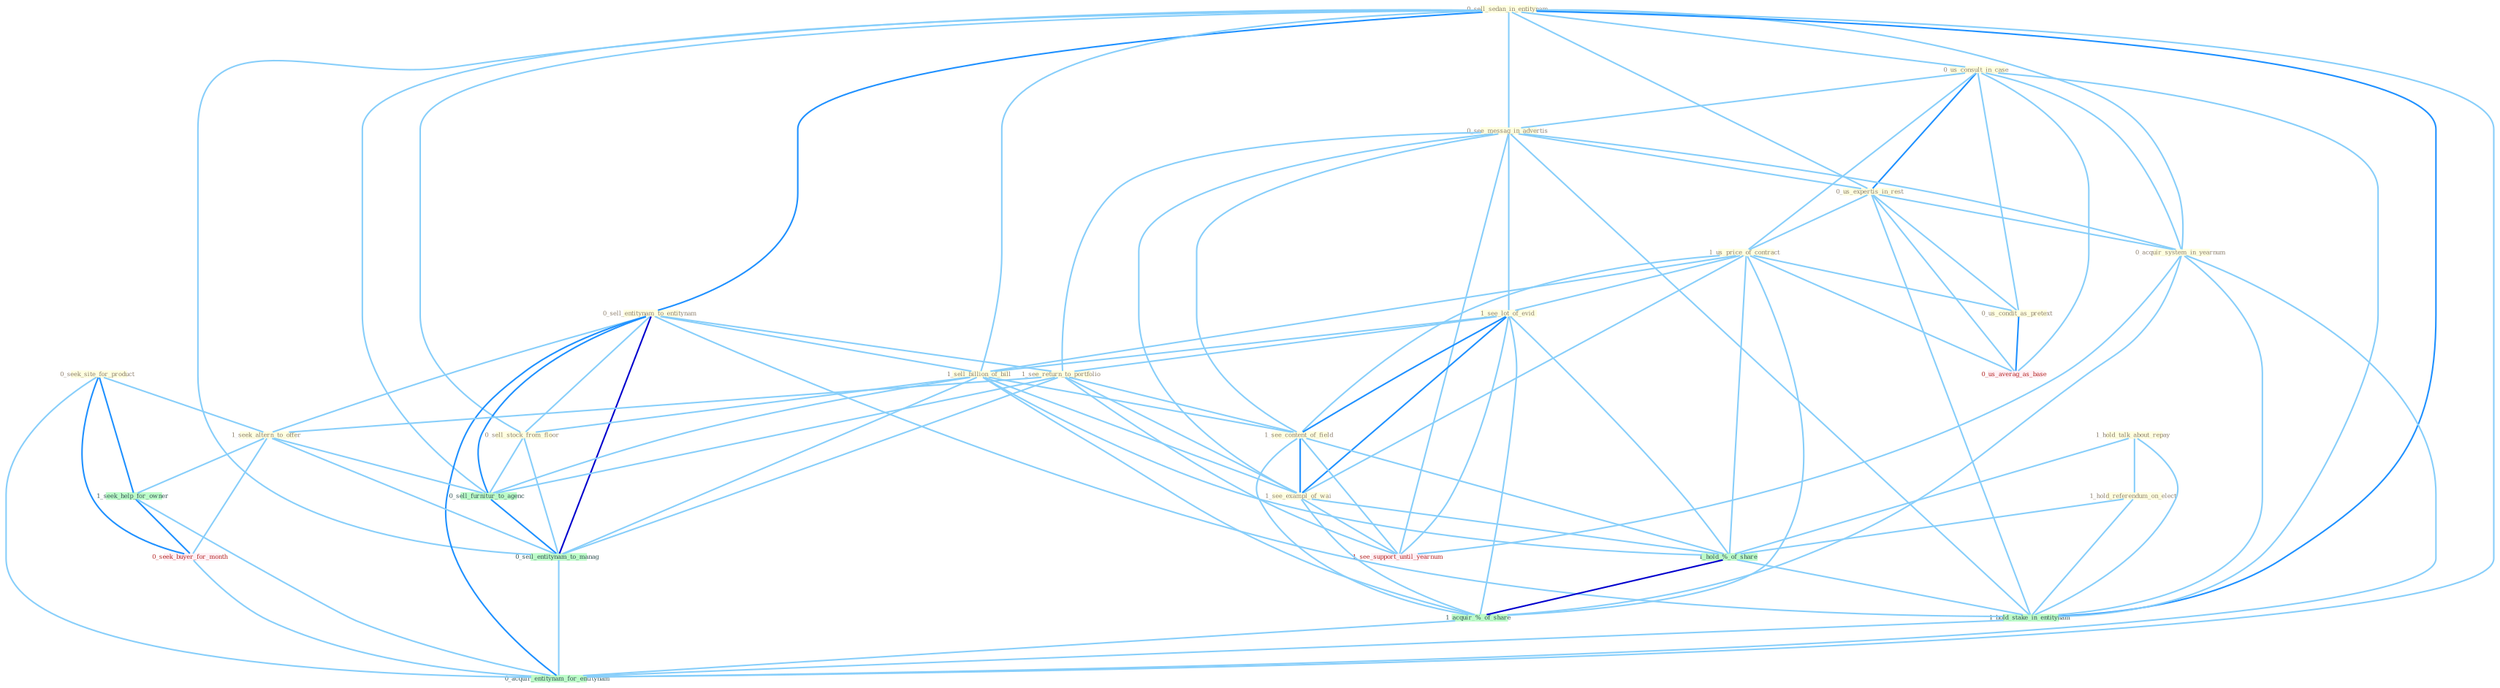 Graph G{ 
    node
    [shape=polygon,style=filled,width=.5,height=.06,color="#BDFCC9",fixedsize=true,fontsize=4,
    fontcolor="#2f4f4f"];
    {node
    [color="#ffffe0", fontcolor="#8b7d6b"] "0_seek_site_for_product " "0_sell_sedan_in_entitynam " "0_sell_entitynam_to_entitynam " "0_us_consult_in_case " "1_hold_talk_about_repay " "0_see_messag_in_advertis " "0_us_expertis_in_rest " "1_us_price_of_contract " "1_see_lot_of_evid " "1_sell_billion_of_bill " "0_sell_stock_from_floor " "1_see_return_to_portfolio " "1_see_content_of_field " "0_us_condit_as_pretext " "1_seek_altern_to_offer " "1_hold_referendum_on_elect " "1_see_exampl_of_wai " "0_acquir_system_in_yearnum "}
{node [color="#fff0f5", fontcolor="#b22222"] "0_seek_buyer_for_month " "1_see_support_until_yearnum " "0_us_averag_as_base "}
edge [color="#B0E2FF"];

	"0_seek_site_for_product " -- "1_seek_altern_to_offer " [w="1", color="#87cefa" ];
	"0_seek_site_for_product " -- "1_seek_help_for_owner " [w="2", color="#1e90ff" , len=0.8];
	"0_seek_site_for_product " -- "0_seek_buyer_for_month " [w="2", color="#1e90ff" , len=0.8];
	"0_seek_site_for_product " -- "0_acquir_entitynam_for_entitynam " [w="1", color="#87cefa" ];
	"0_sell_sedan_in_entitynam " -- "0_sell_entitynam_to_entitynam " [w="2", color="#1e90ff" , len=0.8];
	"0_sell_sedan_in_entitynam " -- "0_us_consult_in_case " [w="1", color="#87cefa" ];
	"0_sell_sedan_in_entitynam " -- "0_see_messag_in_advertis " [w="1", color="#87cefa" ];
	"0_sell_sedan_in_entitynam " -- "0_us_expertis_in_rest " [w="1", color="#87cefa" ];
	"0_sell_sedan_in_entitynam " -- "1_sell_billion_of_bill " [w="1", color="#87cefa" ];
	"0_sell_sedan_in_entitynam " -- "0_sell_stock_from_floor " [w="1", color="#87cefa" ];
	"0_sell_sedan_in_entitynam " -- "0_acquir_system_in_yearnum " [w="1", color="#87cefa" ];
	"0_sell_sedan_in_entitynam " -- "1_hold_stake_in_entitynam " [w="2", color="#1e90ff" , len=0.8];
	"0_sell_sedan_in_entitynam " -- "0_sell_furnitur_to_agenc " [w="1", color="#87cefa" ];
	"0_sell_sedan_in_entitynam " -- "0_sell_entitynam_to_manag " [w="1", color="#87cefa" ];
	"0_sell_sedan_in_entitynam " -- "0_acquir_entitynam_for_entitynam " [w="1", color="#87cefa" ];
	"0_sell_entitynam_to_entitynam " -- "1_sell_billion_of_bill " [w="1", color="#87cefa" ];
	"0_sell_entitynam_to_entitynam " -- "0_sell_stock_from_floor " [w="1", color="#87cefa" ];
	"0_sell_entitynam_to_entitynam " -- "1_see_return_to_portfolio " [w="1", color="#87cefa" ];
	"0_sell_entitynam_to_entitynam " -- "1_seek_altern_to_offer " [w="1", color="#87cefa" ];
	"0_sell_entitynam_to_entitynam " -- "1_hold_stake_in_entitynam " [w="1", color="#87cefa" ];
	"0_sell_entitynam_to_entitynam " -- "0_sell_furnitur_to_agenc " [w="2", color="#1e90ff" , len=0.8];
	"0_sell_entitynam_to_entitynam " -- "0_sell_entitynam_to_manag " [w="3", color="#0000cd" , len=0.6];
	"0_sell_entitynam_to_entitynam " -- "0_acquir_entitynam_for_entitynam " [w="2", color="#1e90ff" , len=0.8];
	"0_us_consult_in_case " -- "0_see_messag_in_advertis " [w="1", color="#87cefa" ];
	"0_us_consult_in_case " -- "0_us_expertis_in_rest " [w="2", color="#1e90ff" , len=0.8];
	"0_us_consult_in_case " -- "1_us_price_of_contract " [w="1", color="#87cefa" ];
	"0_us_consult_in_case " -- "0_us_condit_as_pretext " [w="1", color="#87cefa" ];
	"0_us_consult_in_case " -- "0_acquir_system_in_yearnum " [w="1", color="#87cefa" ];
	"0_us_consult_in_case " -- "1_hold_stake_in_entitynam " [w="1", color="#87cefa" ];
	"0_us_consult_in_case " -- "0_us_averag_as_base " [w="1", color="#87cefa" ];
	"1_hold_talk_about_repay " -- "1_hold_referendum_on_elect " [w="1", color="#87cefa" ];
	"1_hold_talk_about_repay " -- "1_hold_%_of_share " [w="1", color="#87cefa" ];
	"1_hold_talk_about_repay " -- "1_hold_stake_in_entitynam " [w="1", color="#87cefa" ];
	"0_see_messag_in_advertis " -- "0_us_expertis_in_rest " [w="1", color="#87cefa" ];
	"0_see_messag_in_advertis " -- "1_see_lot_of_evid " [w="1", color="#87cefa" ];
	"0_see_messag_in_advertis " -- "1_see_return_to_portfolio " [w="1", color="#87cefa" ];
	"0_see_messag_in_advertis " -- "1_see_content_of_field " [w="1", color="#87cefa" ];
	"0_see_messag_in_advertis " -- "1_see_exampl_of_wai " [w="1", color="#87cefa" ];
	"0_see_messag_in_advertis " -- "0_acquir_system_in_yearnum " [w="1", color="#87cefa" ];
	"0_see_messag_in_advertis " -- "1_hold_stake_in_entitynam " [w="1", color="#87cefa" ];
	"0_see_messag_in_advertis " -- "1_see_support_until_yearnum " [w="1", color="#87cefa" ];
	"0_us_expertis_in_rest " -- "1_us_price_of_contract " [w="1", color="#87cefa" ];
	"0_us_expertis_in_rest " -- "0_us_condit_as_pretext " [w="1", color="#87cefa" ];
	"0_us_expertis_in_rest " -- "0_acquir_system_in_yearnum " [w="1", color="#87cefa" ];
	"0_us_expertis_in_rest " -- "1_hold_stake_in_entitynam " [w="1", color="#87cefa" ];
	"0_us_expertis_in_rest " -- "0_us_averag_as_base " [w="1", color="#87cefa" ];
	"1_us_price_of_contract " -- "1_see_lot_of_evid " [w="1", color="#87cefa" ];
	"1_us_price_of_contract " -- "1_sell_billion_of_bill " [w="1", color="#87cefa" ];
	"1_us_price_of_contract " -- "1_see_content_of_field " [w="1", color="#87cefa" ];
	"1_us_price_of_contract " -- "0_us_condit_as_pretext " [w="1", color="#87cefa" ];
	"1_us_price_of_contract " -- "1_see_exampl_of_wai " [w="1", color="#87cefa" ];
	"1_us_price_of_contract " -- "1_hold_%_of_share " [w="1", color="#87cefa" ];
	"1_us_price_of_contract " -- "1_acquir_%_of_share " [w="1", color="#87cefa" ];
	"1_us_price_of_contract " -- "0_us_averag_as_base " [w="1", color="#87cefa" ];
	"1_see_lot_of_evid " -- "1_sell_billion_of_bill " [w="1", color="#87cefa" ];
	"1_see_lot_of_evid " -- "1_see_return_to_portfolio " [w="1", color="#87cefa" ];
	"1_see_lot_of_evid " -- "1_see_content_of_field " [w="2", color="#1e90ff" , len=0.8];
	"1_see_lot_of_evid " -- "1_see_exampl_of_wai " [w="2", color="#1e90ff" , len=0.8];
	"1_see_lot_of_evid " -- "1_hold_%_of_share " [w="1", color="#87cefa" ];
	"1_see_lot_of_evid " -- "1_acquir_%_of_share " [w="1", color="#87cefa" ];
	"1_see_lot_of_evid " -- "1_see_support_until_yearnum " [w="1", color="#87cefa" ];
	"1_sell_billion_of_bill " -- "0_sell_stock_from_floor " [w="1", color="#87cefa" ];
	"1_sell_billion_of_bill " -- "1_see_content_of_field " [w="1", color="#87cefa" ];
	"1_sell_billion_of_bill " -- "1_see_exampl_of_wai " [w="1", color="#87cefa" ];
	"1_sell_billion_of_bill " -- "1_hold_%_of_share " [w="1", color="#87cefa" ];
	"1_sell_billion_of_bill " -- "1_acquir_%_of_share " [w="1", color="#87cefa" ];
	"1_sell_billion_of_bill " -- "0_sell_furnitur_to_agenc " [w="1", color="#87cefa" ];
	"1_sell_billion_of_bill " -- "0_sell_entitynam_to_manag " [w="1", color="#87cefa" ];
	"0_sell_stock_from_floor " -- "0_sell_furnitur_to_agenc " [w="1", color="#87cefa" ];
	"0_sell_stock_from_floor " -- "0_sell_entitynam_to_manag " [w="1", color="#87cefa" ];
	"1_see_return_to_portfolio " -- "1_see_content_of_field " [w="1", color="#87cefa" ];
	"1_see_return_to_portfolio " -- "1_seek_altern_to_offer " [w="1", color="#87cefa" ];
	"1_see_return_to_portfolio " -- "1_see_exampl_of_wai " [w="1", color="#87cefa" ];
	"1_see_return_to_portfolio " -- "1_see_support_until_yearnum " [w="1", color="#87cefa" ];
	"1_see_return_to_portfolio " -- "0_sell_furnitur_to_agenc " [w="1", color="#87cefa" ];
	"1_see_return_to_portfolio " -- "0_sell_entitynam_to_manag " [w="1", color="#87cefa" ];
	"1_see_content_of_field " -- "1_see_exampl_of_wai " [w="2", color="#1e90ff" , len=0.8];
	"1_see_content_of_field " -- "1_hold_%_of_share " [w="1", color="#87cefa" ];
	"1_see_content_of_field " -- "1_acquir_%_of_share " [w="1", color="#87cefa" ];
	"1_see_content_of_field " -- "1_see_support_until_yearnum " [w="1", color="#87cefa" ];
	"0_us_condit_as_pretext " -- "0_us_averag_as_base " [w="2", color="#1e90ff" , len=0.8];
	"1_seek_altern_to_offer " -- "1_seek_help_for_owner " [w="1", color="#87cefa" ];
	"1_seek_altern_to_offer " -- "0_seek_buyer_for_month " [w="1", color="#87cefa" ];
	"1_seek_altern_to_offer " -- "0_sell_furnitur_to_agenc " [w="1", color="#87cefa" ];
	"1_seek_altern_to_offer " -- "0_sell_entitynam_to_manag " [w="1", color="#87cefa" ];
	"1_hold_referendum_on_elect " -- "1_hold_%_of_share " [w="1", color="#87cefa" ];
	"1_hold_referendum_on_elect " -- "1_hold_stake_in_entitynam " [w="1", color="#87cefa" ];
	"1_see_exampl_of_wai " -- "1_hold_%_of_share " [w="1", color="#87cefa" ];
	"1_see_exampl_of_wai " -- "1_acquir_%_of_share " [w="1", color="#87cefa" ];
	"1_see_exampl_of_wai " -- "1_see_support_until_yearnum " [w="1", color="#87cefa" ];
	"0_acquir_system_in_yearnum " -- "1_hold_stake_in_entitynam " [w="1", color="#87cefa" ];
	"0_acquir_system_in_yearnum " -- "1_acquir_%_of_share " [w="1", color="#87cefa" ];
	"0_acquir_system_in_yearnum " -- "1_see_support_until_yearnum " [w="1", color="#87cefa" ];
	"0_acquir_system_in_yearnum " -- "0_acquir_entitynam_for_entitynam " [w="1", color="#87cefa" ];
	"1_hold_%_of_share " -- "1_hold_stake_in_entitynam " [w="1", color="#87cefa" ];
	"1_hold_%_of_share " -- "1_acquir_%_of_share " [w="3", color="#0000cd" , len=0.6];
	"1_hold_stake_in_entitynam " -- "0_acquir_entitynam_for_entitynam " [w="1", color="#87cefa" ];
	"1_seek_help_for_owner " -- "0_seek_buyer_for_month " [w="2", color="#1e90ff" , len=0.8];
	"1_seek_help_for_owner " -- "0_acquir_entitynam_for_entitynam " [w="1", color="#87cefa" ];
	"0_seek_buyer_for_month " -- "0_acquir_entitynam_for_entitynam " [w="1", color="#87cefa" ];
	"1_acquir_%_of_share " -- "0_acquir_entitynam_for_entitynam " [w="1", color="#87cefa" ];
	"0_sell_furnitur_to_agenc " -- "0_sell_entitynam_to_manag " [w="2", color="#1e90ff" , len=0.8];
	"0_sell_entitynam_to_manag " -- "0_acquir_entitynam_for_entitynam " [w="1", color="#87cefa" ];
}